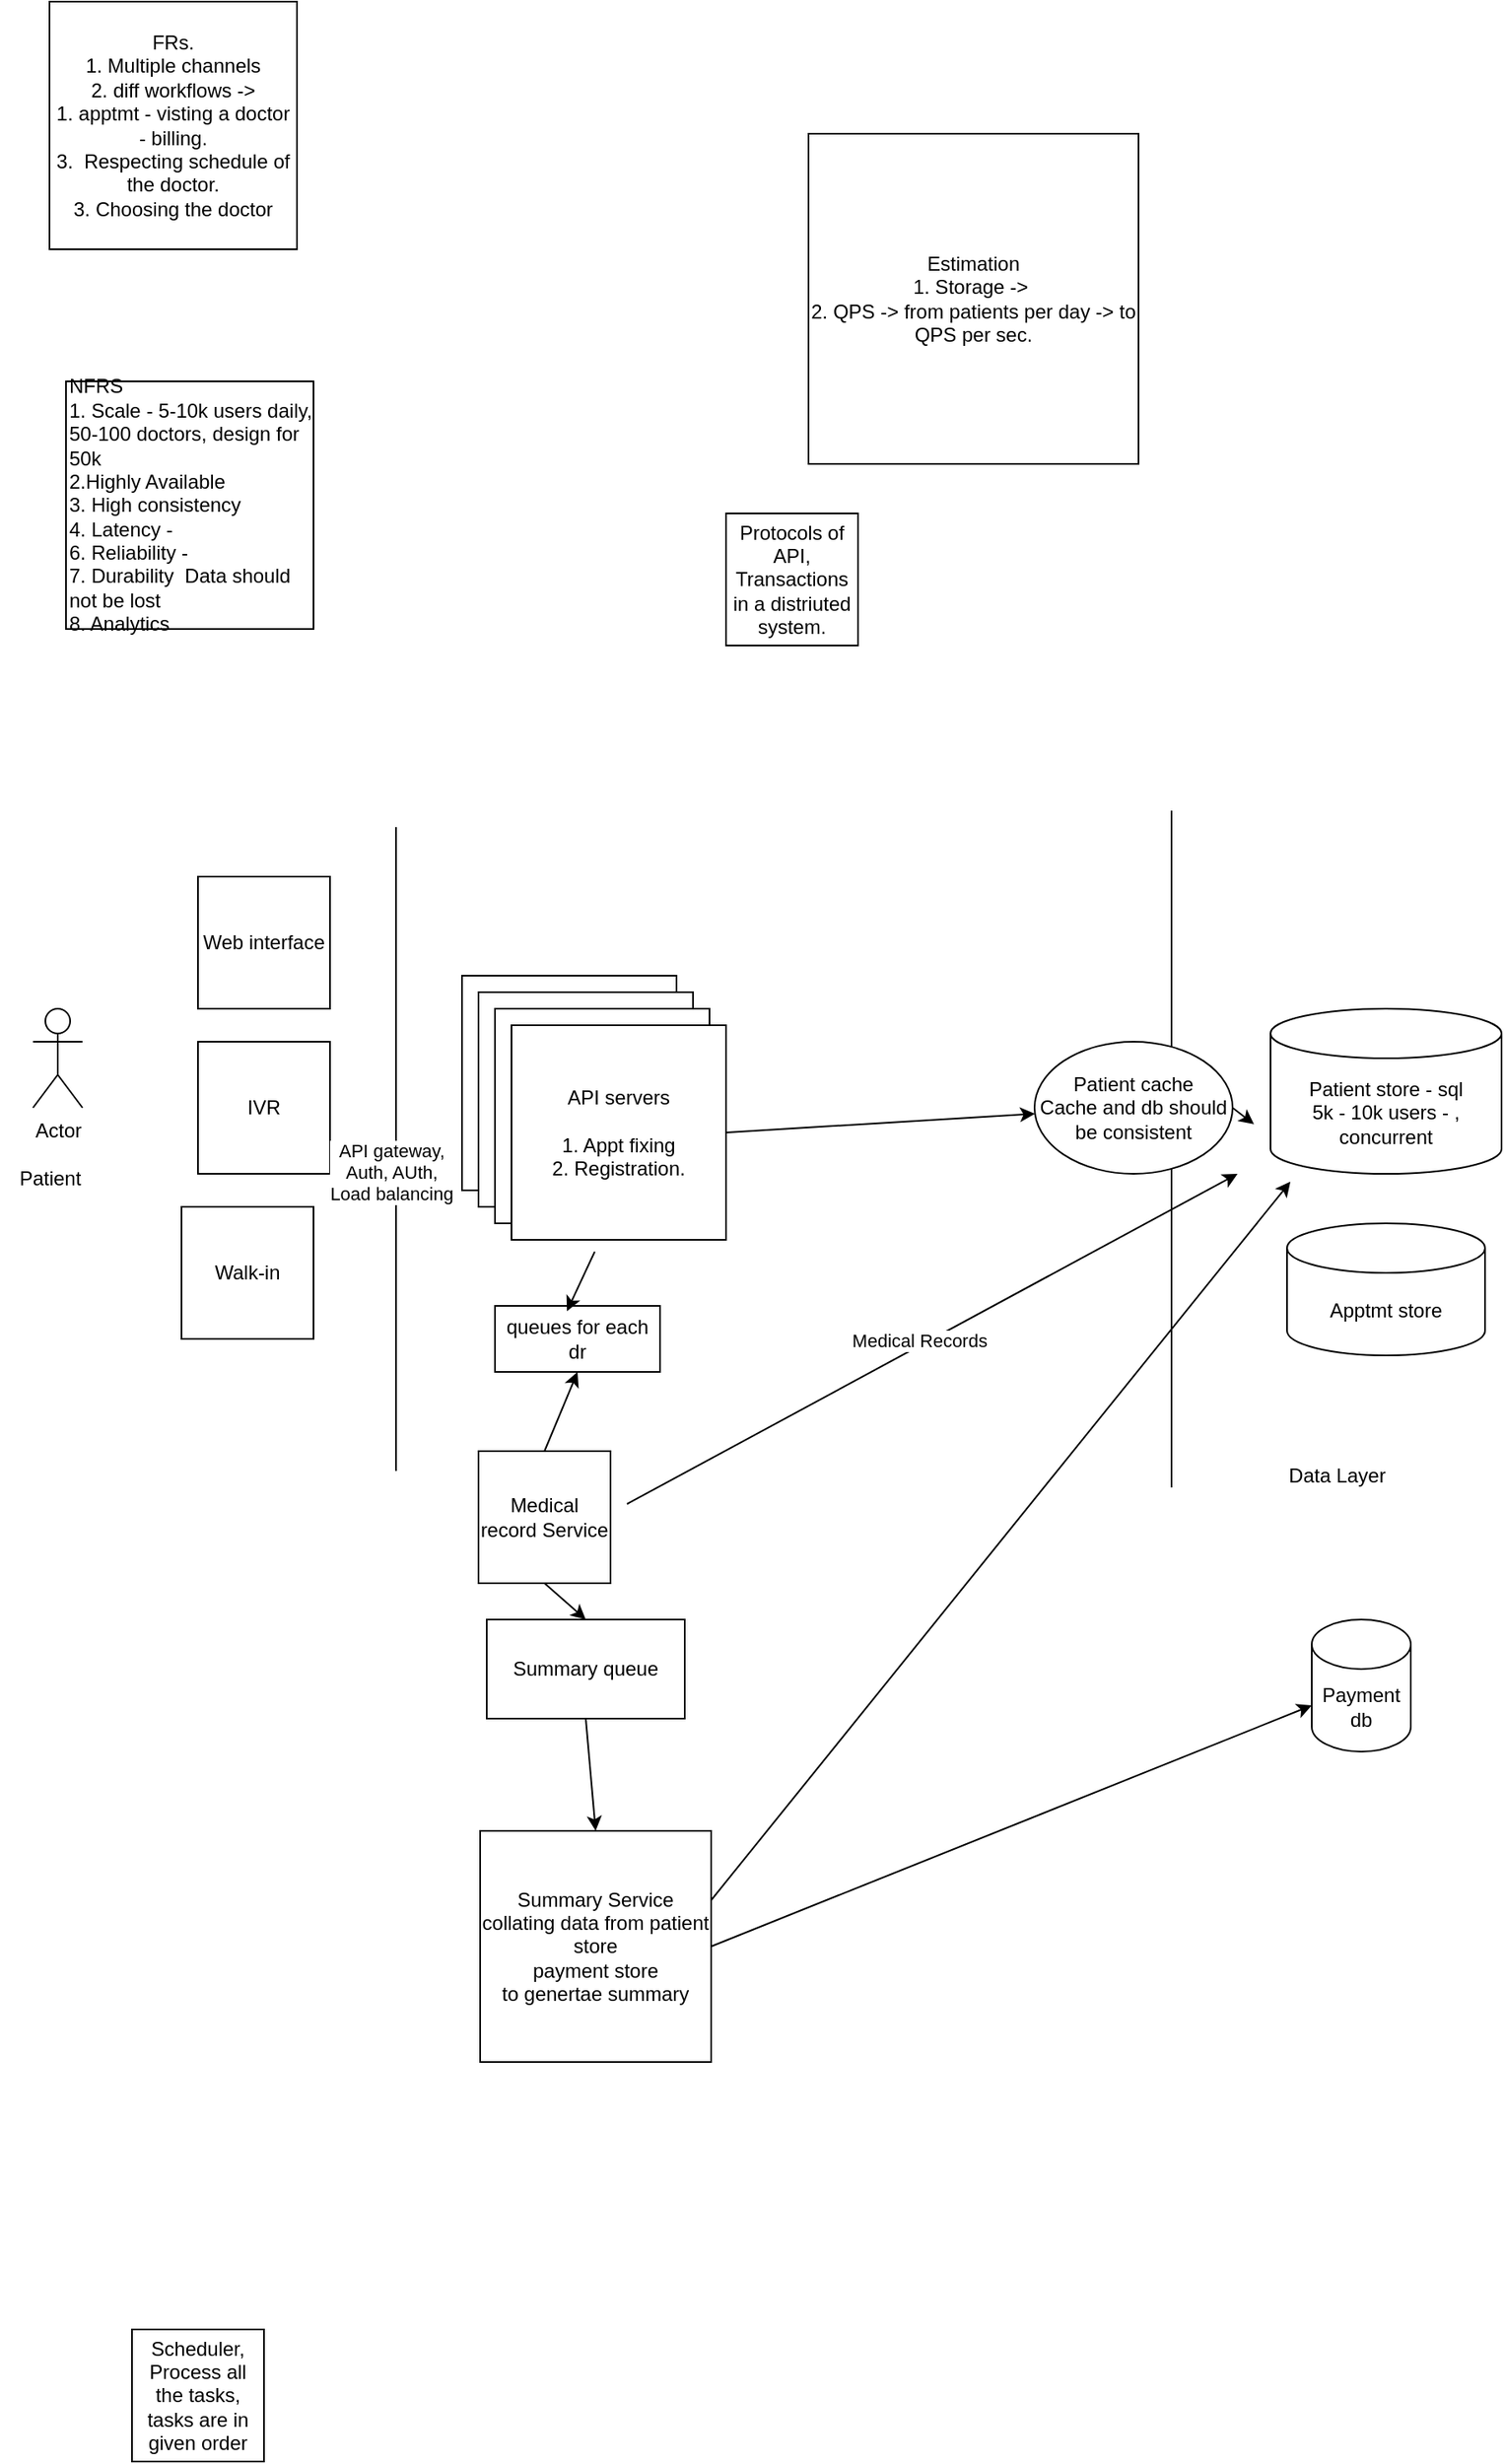 <mxfile version="22.1.20" type="github">
  <diagram name="Page-1" id="5TjQ2OHK8CWyCuA3FqAP">
    <mxGraphModel dx="2350" dy="1114" grid="1" gridSize="10" guides="1" tooltips="1" connect="1" arrows="1" fold="1" page="1" pageScale="1" pageWidth="1654" pageHeight="2336" math="0" shadow="0">
      <root>
        <mxCell id="0" />
        <mxCell id="1" parent="0" />
        <mxCell id="wxIU7IqaCRT0kXSGZUUa-1" value="FRs.&lt;br&gt;1. Multiple channels&lt;br&gt;2. diff workflows -&amp;gt;&lt;br&gt;1. apptmt - visting a doctor - billing.&lt;br&gt;3.&amp;nbsp; Respecting schedule of the doctor.&lt;br&gt;3. Choosing the doctor&lt;br&gt;" style="whiteSpace=wrap;html=1;aspect=fixed;" vertex="1" parent="1">
          <mxGeometry x="110" y="60" width="150" height="150" as="geometry" />
        </mxCell>
        <mxCell id="wxIU7IqaCRT0kXSGZUUa-2" value="NFRS&lt;br&gt;1. Scale - 5-10k users daily, 50-100 doctors, design for 50k&lt;br&gt;2.Highly Available&amp;nbsp;&lt;br&gt;3. High consistency&lt;br&gt;4. Latency -&amp;nbsp;&lt;br&gt;6. Reliability -&lt;br&gt;7. Durability&amp;nbsp; Data should not be lost&lt;br&gt;8. Analytics" style="whiteSpace=wrap;html=1;aspect=fixed;align=left;" vertex="1" parent="1">
          <mxGeometry x="120" y="290" width="150" height="150" as="geometry" />
        </mxCell>
        <mxCell id="wxIU7IqaCRT0kXSGZUUa-3" value="Estimation&lt;br&gt;1. Storage -&amp;gt;&amp;nbsp;&lt;br&gt;2. QPS -&amp;gt; from patients per day -&amp;gt; to QPS per sec." style="whiteSpace=wrap;html=1;aspect=fixed;" vertex="1" parent="1">
          <mxGeometry x="570" y="140" width="200" height="200" as="geometry" />
        </mxCell>
        <mxCell id="wxIU7IqaCRT0kXSGZUUa-4" value="Actor" style="shape=umlActor;verticalLabelPosition=bottom;verticalAlign=top;html=1;outlineConnect=0;" vertex="1" parent="1">
          <mxGeometry x="100" y="670" width="30" height="60" as="geometry" />
        </mxCell>
        <mxCell id="wxIU7IqaCRT0kXSGZUUa-8" value="Web interface" style="whiteSpace=wrap;html=1;aspect=fixed;" vertex="1" parent="1">
          <mxGeometry x="200" y="590" width="80" height="80" as="geometry" />
        </mxCell>
        <mxCell id="wxIU7IqaCRT0kXSGZUUa-9" value="IVR" style="whiteSpace=wrap;html=1;aspect=fixed;" vertex="1" parent="1">
          <mxGeometry x="200" y="690" width="80" height="80" as="geometry" />
        </mxCell>
        <mxCell id="wxIU7IqaCRT0kXSGZUUa-10" value="Walk-in" style="whiteSpace=wrap;html=1;aspect=fixed;" vertex="1" parent="1">
          <mxGeometry x="190" y="790" width="80" height="80" as="geometry" />
        </mxCell>
        <mxCell id="wxIU7IqaCRT0kXSGZUUa-11" value="API servers&lt;br&gt;&lt;br&gt;1. Appt fixing&lt;br&gt;2. Registration.&lt;br&gt;" style="whiteSpace=wrap;html=1;aspect=fixed;" vertex="1" parent="1">
          <mxGeometry x="360" y="650" width="130" height="130" as="geometry" />
        </mxCell>
        <mxCell id="wxIU7IqaCRT0kXSGZUUa-12" value="" style="endArrow=none;html=1;rounded=0;" edge="1" parent="1">
          <mxGeometry width="50" height="50" relative="1" as="geometry">
            <mxPoint x="320" y="950" as="sourcePoint" />
            <mxPoint x="320" y="560" as="targetPoint" />
          </mxGeometry>
        </mxCell>
        <mxCell id="wxIU7IqaCRT0kXSGZUUa-14" value="API gateway,&lt;br&gt;Auth, AUth,&lt;br&gt;Load balancing" style="edgeLabel;html=1;align=center;verticalAlign=middle;resizable=0;points=[];" vertex="1" connectable="0" parent="wxIU7IqaCRT0kXSGZUUa-12">
          <mxGeometry x="-0.068" y="3" relative="1" as="geometry">
            <mxPoint as="offset" />
          </mxGeometry>
        </mxCell>
        <mxCell id="wxIU7IqaCRT0kXSGZUUa-15" value="Patient" style="text;html=1;align=center;verticalAlign=middle;resizable=0;points=[];autosize=1;strokeColor=none;fillColor=none;" vertex="1" parent="1">
          <mxGeometry x="80" y="758" width="60" height="30" as="geometry" />
        </mxCell>
        <mxCell id="wxIU7IqaCRT0kXSGZUUa-16" value="" style="endArrow=none;html=1;rounded=0;" edge="1" parent="1">
          <mxGeometry width="50" height="50" relative="1" as="geometry">
            <mxPoint x="790" y="960" as="sourcePoint" />
            <mxPoint x="790" y="550" as="targetPoint" />
          </mxGeometry>
        </mxCell>
        <mxCell id="wxIU7IqaCRT0kXSGZUUa-17" value="Data Layer" style="text;html=1;align=center;verticalAlign=middle;resizable=0;points=[];autosize=1;strokeColor=none;fillColor=none;" vertex="1" parent="1">
          <mxGeometry x="850" y="938" width="80" height="30" as="geometry" />
        </mxCell>
        <mxCell id="wxIU7IqaCRT0kXSGZUUa-18" value="Summary Service&lt;br&gt;collating data from patient store&lt;br&gt;payment store&lt;br&gt;to genertae summary" style="whiteSpace=wrap;html=1;aspect=fixed;" vertex="1" parent="1">
          <mxGeometry x="371" y="1168" width="140" height="140" as="geometry" />
        </mxCell>
        <mxCell id="wxIU7IqaCRT0kXSGZUUa-19" value="API servers&lt;br&gt;&lt;br&gt;1. Appt fixing&lt;br&gt;2. Registration.&lt;br&gt;" style="whiteSpace=wrap;html=1;aspect=fixed;" vertex="1" parent="1">
          <mxGeometry x="370" y="660" width="130" height="130" as="geometry" />
        </mxCell>
        <mxCell id="wxIU7IqaCRT0kXSGZUUa-20" value="API servers&lt;br&gt;&lt;br&gt;1. Appt fixing&lt;br&gt;2. Registration.&lt;br&gt;" style="whiteSpace=wrap;html=1;aspect=fixed;" vertex="1" parent="1">
          <mxGeometry x="380" y="670" width="130" height="130" as="geometry" />
        </mxCell>
        <mxCell id="wxIU7IqaCRT0kXSGZUUa-21" value="API servers&lt;br&gt;&lt;br&gt;1. Appt fixing&lt;br&gt;2. Registration.&lt;br&gt;" style="whiteSpace=wrap;html=1;aspect=fixed;" vertex="1" parent="1">
          <mxGeometry x="390" y="680" width="130" height="130" as="geometry" />
        </mxCell>
        <mxCell id="wxIU7IqaCRT0kXSGZUUa-22" value="Patient store - sql&lt;br&gt;5k - 10k users - , concurrent&lt;br&gt;" style="shape=cylinder3;whiteSpace=wrap;html=1;boundedLbl=1;backgroundOutline=1;size=15;" vertex="1" parent="1">
          <mxGeometry x="850" y="670" width="140" height="100" as="geometry" />
        </mxCell>
        <mxCell id="wxIU7IqaCRT0kXSGZUUa-23" value="" style="endArrow=classic;html=1;rounded=0;exitX=1;exitY=0.5;exitDx=0;exitDy=0;" edge="1" parent="1" source="wxIU7IqaCRT0kXSGZUUa-24">
          <mxGeometry width="50" height="50" relative="1" as="geometry">
            <mxPoint x="510" y="820" as="sourcePoint" />
            <mxPoint x="840" y="740" as="targetPoint" />
          </mxGeometry>
        </mxCell>
        <mxCell id="wxIU7IqaCRT0kXSGZUUa-25" value="" style="endArrow=classic;html=1;rounded=0;exitX=1;exitY=0.5;exitDx=0;exitDy=0;" edge="1" parent="1" source="wxIU7IqaCRT0kXSGZUUa-21" target="wxIU7IqaCRT0kXSGZUUa-24">
          <mxGeometry width="50" height="50" relative="1" as="geometry">
            <mxPoint x="520" y="745" as="sourcePoint" />
            <mxPoint x="840" y="740" as="targetPoint" />
          </mxGeometry>
        </mxCell>
        <mxCell id="wxIU7IqaCRT0kXSGZUUa-24" value="Patient cache&lt;br&gt;Cache and db should be consistent" style="ellipse;whiteSpace=wrap;html=1;" vertex="1" parent="1">
          <mxGeometry x="707" y="690" width="120" height="80" as="geometry" />
        </mxCell>
        <mxCell id="wxIU7IqaCRT0kXSGZUUa-26" value="Patient,&lt;br&gt;Appointment" style="text;html=1;align=center;verticalAlign=middle;resizable=0;points=[];autosize=1;strokeColor=none;fillColor=none;" vertex="1" parent="1">
          <mxGeometry x="860" y="810" width="90" height="40" as="geometry" />
        </mxCell>
        <mxCell id="wxIU7IqaCRT0kXSGZUUa-28" value="Protocols of API,&lt;br&gt;Transactions in a distriuted system." style="whiteSpace=wrap;html=1;aspect=fixed;" vertex="1" parent="1">
          <mxGeometry x="520" y="370" width="80" height="80" as="geometry" />
        </mxCell>
        <mxCell id="wxIU7IqaCRT0kXSGZUUa-29" value="Apptmt store" style="shape=cylinder3;whiteSpace=wrap;html=1;boundedLbl=1;backgroundOutline=1;size=15;" vertex="1" parent="1">
          <mxGeometry x="860" y="800" width="120" height="80" as="geometry" />
        </mxCell>
        <mxCell id="wxIU7IqaCRT0kXSGZUUa-30" value="queues for each dr" style="rounded=0;whiteSpace=wrap;html=1;" vertex="1" parent="1">
          <mxGeometry x="380" y="850" width="100" height="40" as="geometry" />
        </mxCell>
        <mxCell id="wxIU7IqaCRT0kXSGZUUa-31" value="" style="endArrow=classic;html=1;rounded=0;exitX=0.388;exitY=1.055;exitDx=0;exitDy=0;exitPerimeter=0;entryX=0.436;entryY=0.08;entryDx=0;entryDy=0;entryPerimeter=0;" edge="1" parent="1" source="wxIU7IqaCRT0kXSGZUUa-21" target="wxIU7IqaCRT0kXSGZUUa-30">
          <mxGeometry width="50" height="50" relative="1" as="geometry">
            <mxPoint x="510" y="940" as="sourcePoint" />
            <mxPoint x="560" y="890" as="targetPoint" />
          </mxGeometry>
        </mxCell>
        <mxCell id="wxIU7IqaCRT0kXSGZUUa-32" value="Medical record Service&lt;br&gt;" style="whiteSpace=wrap;html=1;aspect=fixed;" vertex="1" parent="1">
          <mxGeometry x="370" y="938" width="80" height="80" as="geometry" />
        </mxCell>
        <mxCell id="wxIU7IqaCRT0kXSGZUUa-33" value="" style="endArrow=classic;html=1;rounded=0;exitX=0.5;exitY=0;exitDx=0;exitDy=0;entryX=0.5;entryY=1;entryDx=0;entryDy=0;" edge="1" parent="1" source="wxIU7IqaCRT0kXSGZUUa-32" target="wxIU7IqaCRT0kXSGZUUa-30">
          <mxGeometry width="50" height="50" relative="1" as="geometry">
            <mxPoint x="510" y="940" as="sourcePoint" />
            <mxPoint x="560" y="890" as="targetPoint" />
          </mxGeometry>
        </mxCell>
        <mxCell id="wxIU7IqaCRT0kXSGZUUa-34" value="" style="endArrow=classic;html=1;rounded=0;" edge="1" parent="1">
          <mxGeometry width="50" height="50" relative="1" as="geometry">
            <mxPoint x="460" y="970" as="sourcePoint" />
            <mxPoint x="830" y="770" as="targetPoint" />
          </mxGeometry>
        </mxCell>
        <mxCell id="wxIU7IqaCRT0kXSGZUUa-35" value="Medical Records" style="edgeLabel;html=1;align=center;verticalAlign=middle;resizable=0;points=[];" vertex="1" connectable="0" parent="wxIU7IqaCRT0kXSGZUUa-34">
          <mxGeometry x="-0.036" y="3" relative="1" as="geometry">
            <mxPoint as="offset" />
          </mxGeometry>
        </mxCell>
        <mxCell id="wxIU7IqaCRT0kXSGZUUa-36" value="Summary queue" style="rounded=0;whiteSpace=wrap;html=1;" vertex="1" parent="1">
          <mxGeometry x="375" y="1040" width="120" height="60" as="geometry" />
        </mxCell>
        <mxCell id="wxIU7IqaCRT0kXSGZUUa-37" value="" style="endArrow=classic;html=1;rounded=0;exitX=0.5;exitY=1;exitDx=0;exitDy=0;entryX=0.5;entryY=0;entryDx=0;entryDy=0;" edge="1" parent="1" source="wxIU7IqaCRT0kXSGZUUa-32" target="wxIU7IqaCRT0kXSGZUUa-36">
          <mxGeometry width="50" height="50" relative="1" as="geometry">
            <mxPoint x="510" y="990" as="sourcePoint" />
            <mxPoint x="560" y="940" as="targetPoint" />
          </mxGeometry>
        </mxCell>
        <mxCell id="wxIU7IqaCRT0kXSGZUUa-38" value="" style="endArrow=classic;html=1;rounded=0;exitX=0.5;exitY=1;exitDx=0;exitDy=0;entryX=0.5;entryY=0;entryDx=0;entryDy=0;" edge="1" parent="1" source="wxIU7IqaCRT0kXSGZUUa-36" target="wxIU7IqaCRT0kXSGZUUa-18">
          <mxGeometry width="50" height="50" relative="1" as="geometry">
            <mxPoint x="510" y="1200" as="sourcePoint" />
            <mxPoint x="560" y="1150" as="targetPoint" />
          </mxGeometry>
        </mxCell>
        <mxCell id="wxIU7IqaCRT0kXSGZUUa-39" value="" style="endArrow=classic;html=1;rounded=0;exitX=1;exitY=0.5;exitDx=0;exitDy=0;" edge="1" parent="1" source="wxIU7IqaCRT0kXSGZUUa-18" target="wxIU7IqaCRT0kXSGZUUa-40">
          <mxGeometry width="50" height="50" relative="1" as="geometry">
            <mxPoint x="777" y="1078" as="sourcePoint" />
            <mxPoint x="827" y="850" as="targetPoint" />
          </mxGeometry>
        </mxCell>
        <mxCell id="wxIU7IqaCRT0kXSGZUUa-40" value="Payment db" style="shape=cylinder3;whiteSpace=wrap;html=1;boundedLbl=1;backgroundOutline=1;size=15;" vertex="1" parent="1">
          <mxGeometry x="875" y="1040" width="60" height="80" as="geometry" />
        </mxCell>
        <mxCell id="wxIU7IqaCRT0kXSGZUUa-41" value="" style="endArrow=classic;html=1;rounded=0;exitX=1;exitY=0.3;exitDx=0;exitDy=0;exitPerimeter=0;entryX=0.086;entryY=1.048;entryDx=0;entryDy=0;entryPerimeter=0;" edge="1" parent="1" source="wxIU7IqaCRT0kXSGZUUa-18" target="wxIU7IqaCRT0kXSGZUUa-22">
          <mxGeometry width="50" height="50" relative="1" as="geometry">
            <mxPoint x="510" y="1060" as="sourcePoint" />
            <mxPoint x="560" y="1010" as="targetPoint" />
          </mxGeometry>
        </mxCell>
        <mxCell id="wxIU7IqaCRT0kXSGZUUa-42" value="Scheduler,&lt;br&gt;Process all the tasks,&lt;br&gt;tasks are in given order" style="whiteSpace=wrap;html=1;aspect=fixed;" vertex="1" parent="1">
          <mxGeometry x="160" y="1470" width="80" height="80" as="geometry" />
        </mxCell>
      </root>
    </mxGraphModel>
  </diagram>
</mxfile>
